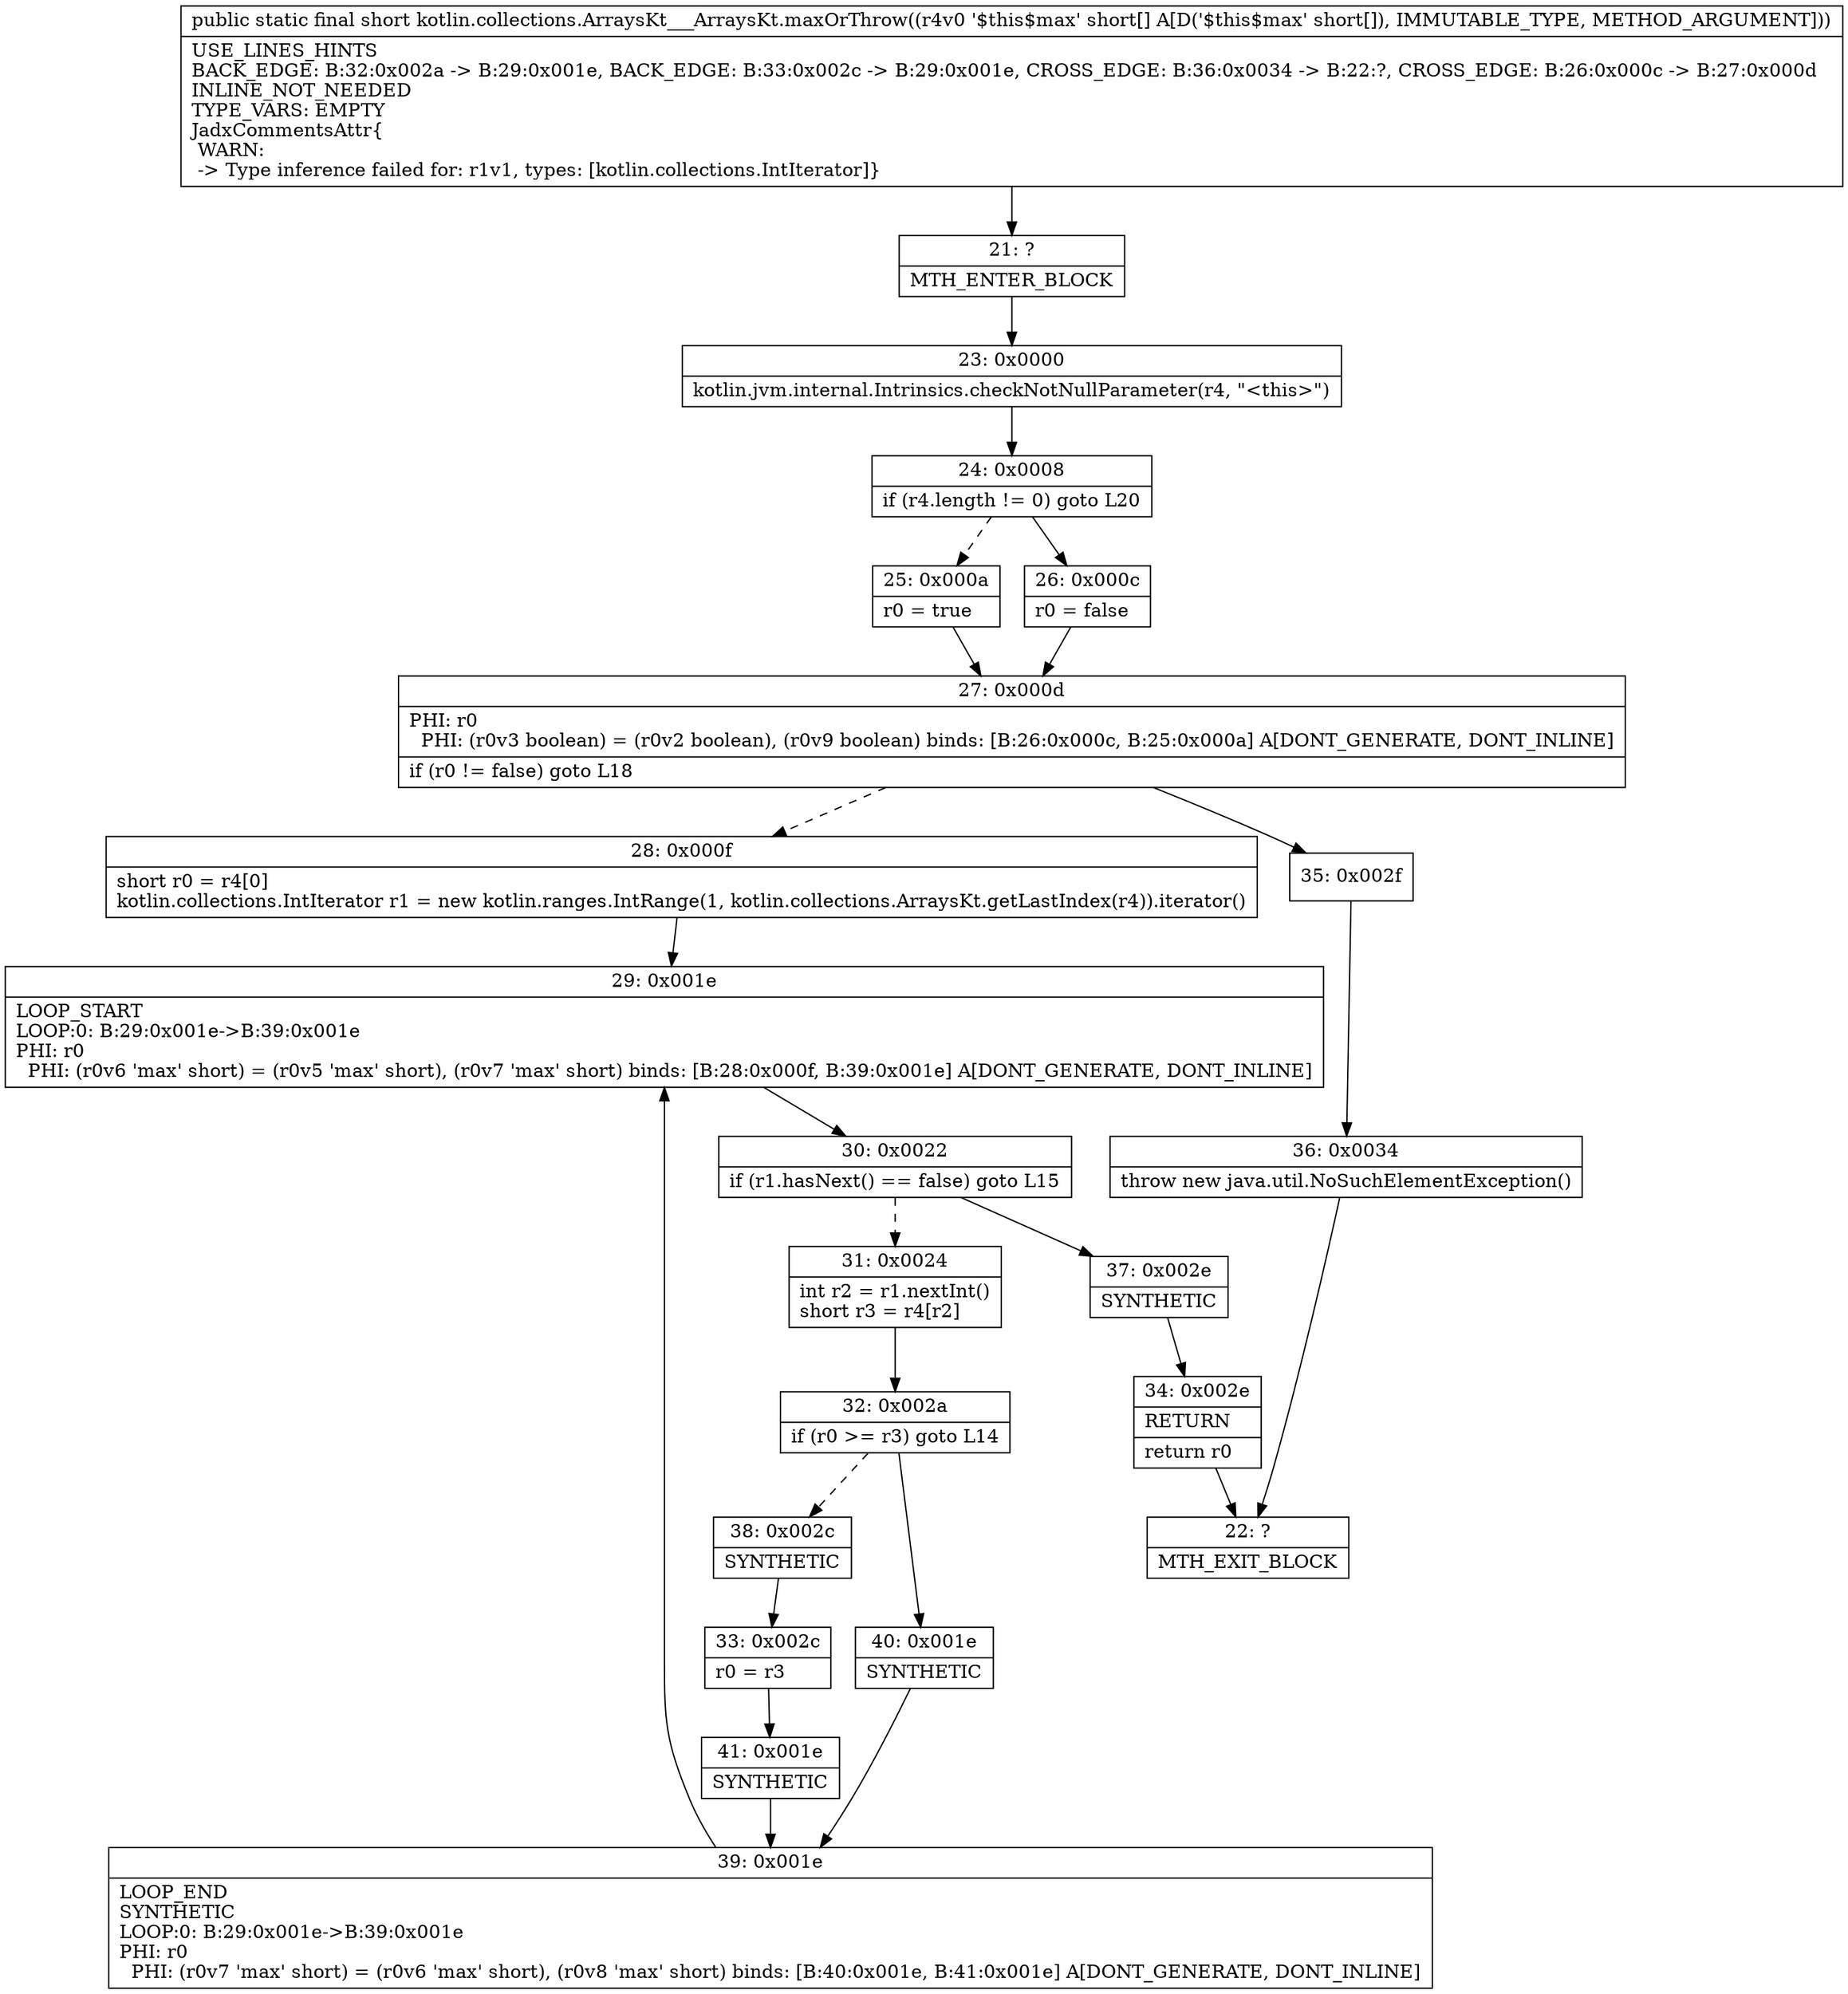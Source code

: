 digraph "CFG forkotlin.collections.ArraysKt___ArraysKt.maxOrThrow([S)S" {
Node_21 [shape=record,label="{21\:\ ?|MTH_ENTER_BLOCK\l}"];
Node_23 [shape=record,label="{23\:\ 0x0000|kotlin.jvm.internal.Intrinsics.checkNotNullParameter(r4, \"\<this\>\")\l}"];
Node_24 [shape=record,label="{24\:\ 0x0008|if (r4.length != 0) goto L20\l}"];
Node_25 [shape=record,label="{25\:\ 0x000a|r0 = true\l}"];
Node_27 [shape=record,label="{27\:\ 0x000d|PHI: r0 \l  PHI: (r0v3 boolean) = (r0v2 boolean), (r0v9 boolean) binds: [B:26:0x000c, B:25:0x000a] A[DONT_GENERATE, DONT_INLINE]\l|if (r0 != false) goto L18\l}"];
Node_28 [shape=record,label="{28\:\ 0x000f|short r0 = r4[0]\lkotlin.collections.IntIterator r1 = new kotlin.ranges.IntRange(1, kotlin.collections.ArraysKt.getLastIndex(r4)).iterator()\l}"];
Node_29 [shape=record,label="{29\:\ 0x001e|LOOP_START\lLOOP:0: B:29:0x001e\-\>B:39:0x001e\lPHI: r0 \l  PHI: (r0v6 'max' short) = (r0v5 'max' short), (r0v7 'max' short) binds: [B:28:0x000f, B:39:0x001e] A[DONT_GENERATE, DONT_INLINE]\l}"];
Node_30 [shape=record,label="{30\:\ 0x0022|if (r1.hasNext() == false) goto L15\l}"];
Node_31 [shape=record,label="{31\:\ 0x0024|int r2 = r1.nextInt()\lshort r3 = r4[r2]\l}"];
Node_32 [shape=record,label="{32\:\ 0x002a|if (r0 \>= r3) goto L14\l}"];
Node_38 [shape=record,label="{38\:\ 0x002c|SYNTHETIC\l}"];
Node_33 [shape=record,label="{33\:\ 0x002c|r0 = r3\l}"];
Node_41 [shape=record,label="{41\:\ 0x001e|SYNTHETIC\l}"];
Node_39 [shape=record,label="{39\:\ 0x001e|LOOP_END\lSYNTHETIC\lLOOP:0: B:29:0x001e\-\>B:39:0x001e\lPHI: r0 \l  PHI: (r0v7 'max' short) = (r0v6 'max' short), (r0v8 'max' short) binds: [B:40:0x001e, B:41:0x001e] A[DONT_GENERATE, DONT_INLINE]\l}"];
Node_40 [shape=record,label="{40\:\ 0x001e|SYNTHETIC\l}"];
Node_37 [shape=record,label="{37\:\ 0x002e|SYNTHETIC\l}"];
Node_34 [shape=record,label="{34\:\ 0x002e|RETURN\l|return r0\l}"];
Node_22 [shape=record,label="{22\:\ ?|MTH_EXIT_BLOCK\l}"];
Node_35 [shape=record,label="{35\:\ 0x002f}"];
Node_36 [shape=record,label="{36\:\ 0x0034|throw new java.util.NoSuchElementException()\l}"];
Node_26 [shape=record,label="{26\:\ 0x000c|r0 = false\l}"];
MethodNode[shape=record,label="{public static final short kotlin.collections.ArraysKt___ArraysKt.maxOrThrow((r4v0 '$this$max' short[] A[D('$this$max' short[]), IMMUTABLE_TYPE, METHOD_ARGUMENT]))  | USE_LINES_HINTS\lBACK_EDGE: B:32:0x002a \-\> B:29:0x001e, BACK_EDGE: B:33:0x002c \-\> B:29:0x001e, CROSS_EDGE: B:36:0x0034 \-\> B:22:?, CROSS_EDGE: B:26:0x000c \-\> B:27:0x000d\lINLINE_NOT_NEEDED\lTYPE_VARS: EMPTY\lJadxCommentsAttr\{\l WARN: \l \-\> Type inference failed for: r1v1, types: [kotlin.collections.IntIterator]\}\l}"];
MethodNode -> Node_21;Node_21 -> Node_23;
Node_23 -> Node_24;
Node_24 -> Node_25[style=dashed];
Node_24 -> Node_26;
Node_25 -> Node_27;
Node_27 -> Node_28[style=dashed];
Node_27 -> Node_35;
Node_28 -> Node_29;
Node_29 -> Node_30;
Node_30 -> Node_31[style=dashed];
Node_30 -> Node_37;
Node_31 -> Node_32;
Node_32 -> Node_38[style=dashed];
Node_32 -> Node_40;
Node_38 -> Node_33;
Node_33 -> Node_41;
Node_41 -> Node_39;
Node_39 -> Node_29;
Node_40 -> Node_39;
Node_37 -> Node_34;
Node_34 -> Node_22;
Node_35 -> Node_36;
Node_36 -> Node_22;
Node_26 -> Node_27;
}

